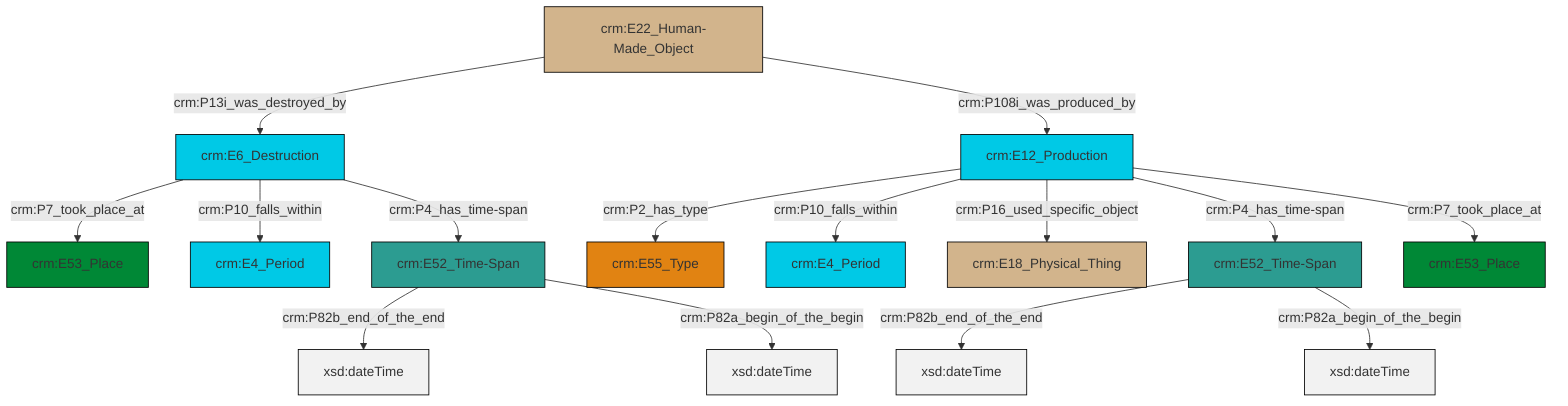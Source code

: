 graph TD
classDef Literal fill:#f2f2f2,stroke:#000000;
classDef CRM_Entity fill:#FFFFFF,stroke:#000000;
classDef Temporal_Entity fill:#00C9E6, stroke:#000000;
classDef Type fill:#E18312, stroke:#000000;
classDef Time-Span fill:#2C9C91, stroke:#000000;
classDef Appellation fill:#FFEB7F, stroke:#000000;
classDef Place fill:#008836, stroke:#000000;
classDef Persistent_Item fill:#B266B2, stroke:#000000;
classDef Conceptual_Object fill:#FFD700, stroke:#000000;
classDef Physical_Thing fill:#D2B48C, stroke:#000000;
classDef Actor fill:#f58aad, stroke:#000000;
classDef PC_Classes fill:#4ce600, stroke:#000000;
classDef Multi fill:#cccccc,stroke:#000000;

4["crm:E52_Time-Span"]:::Time-Span -->|crm:P82b_end_of_the_end| 5[xsd:dateTime]:::Literal
8["crm:E12_Production"]:::Temporal_Entity -->|crm:P2_has_type| 0["crm:E55_Type"]:::Type
8["crm:E12_Production"]:::Temporal_Entity -->|crm:P10_falls_within| 9["crm:E4_Period"]:::Temporal_Entity
13["crm:E22_Human-Made_Object"]:::Physical_Thing -->|crm:P13i_was_destroyed_by| 14["crm:E6_Destruction"]:::Temporal_Entity
8["crm:E12_Production"]:::Temporal_Entity -->|crm:P16_used_specific_object| 17["crm:E18_Physical_Thing"]:::Physical_Thing
8["crm:E12_Production"]:::Temporal_Entity -->|crm:P4_has_time-span| 15["crm:E52_Time-Span"]:::Time-Span
14["crm:E6_Destruction"]:::Temporal_Entity -->|crm:P7_took_place_at| 11["crm:E53_Place"]:::Place
4["crm:E52_Time-Span"]:::Time-Span -->|crm:P82a_begin_of_the_begin| 19[xsd:dateTime]:::Literal
8["crm:E12_Production"]:::Temporal_Entity -->|crm:P7_took_place_at| 2["crm:E53_Place"]:::Place
14["crm:E6_Destruction"]:::Temporal_Entity -->|crm:P10_falls_within| 6["crm:E4_Period"]:::Temporal_Entity
14["crm:E6_Destruction"]:::Temporal_Entity -->|crm:P4_has_time-span| 4["crm:E52_Time-Span"]:::Time-Span
15["crm:E52_Time-Span"]:::Time-Span -->|crm:P82b_end_of_the_end| 23[xsd:dateTime]:::Literal
15["crm:E52_Time-Span"]:::Time-Span -->|crm:P82a_begin_of_the_begin| 24[xsd:dateTime]:::Literal
13["crm:E22_Human-Made_Object"]:::Physical_Thing -->|crm:P108i_was_produced_by| 8["crm:E12_Production"]:::Temporal_Entity